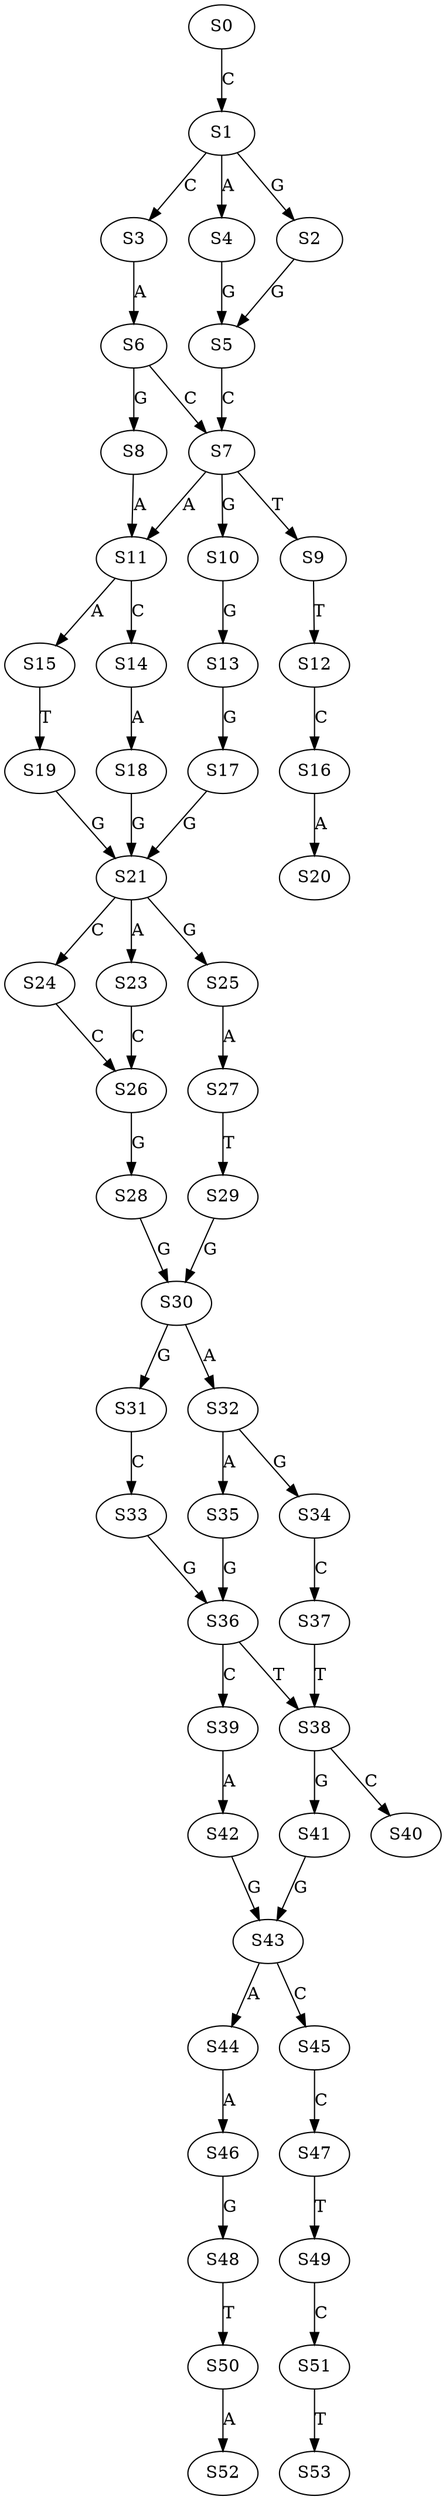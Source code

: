 strict digraph  {
	S0 -> S1 [ label = C ];
	S1 -> S2 [ label = G ];
	S1 -> S3 [ label = C ];
	S1 -> S4 [ label = A ];
	S2 -> S5 [ label = G ];
	S3 -> S6 [ label = A ];
	S4 -> S5 [ label = G ];
	S5 -> S7 [ label = C ];
	S6 -> S7 [ label = C ];
	S6 -> S8 [ label = G ];
	S7 -> S9 [ label = T ];
	S7 -> S10 [ label = G ];
	S7 -> S11 [ label = A ];
	S8 -> S11 [ label = A ];
	S9 -> S12 [ label = T ];
	S10 -> S13 [ label = G ];
	S11 -> S14 [ label = C ];
	S11 -> S15 [ label = A ];
	S12 -> S16 [ label = C ];
	S13 -> S17 [ label = G ];
	S14 -> S18 [ label = A ];
	S15 -> S19 [ label = T ];
	S16 -> S20 [ label = A ];
	S17 -> S21 [ label = G ];
	S18 -> S21 [ label = G ];
	S19 -> S21 [ label = G ];
	S21 -> S23 [ label = A ];
	S21 -> S24 [ label = C ];
	S21 -> S25 [ label = G ];
	S23 -> S26 [ label = C ];
	S24 -> S26 [ label = C ];
	S25 -> S27 [ label = A ];
	S26 -> S28 [ label = G ];
	S27 -> S29 [ label = T ];
	S28 -> S30 [ label = G ];
	S29 -> S30 [ label = G ];
	S30 -> S31 [ label = G ];
	S30 -> S32 [ label = A ];
	S31 -> S33 [ label = C ];
	S32 -> S34 [ label = G ];
	S32 -> S35 [ label = A ];
	S33 -> S36 [ label = G ];
	S34 -> S37 [ label = C ];
	S35 -> S36 [ label = G ];
	S36 -> S38 [ label = T ];
	S36 -> S39 [ label = C ];
	S37 -> S38 [ label = T ];
	S38 -> S40 [ label = C ];
	S38 -> S41 [ label = G ];
	S39 -> S42 [ label = A ];
	S41 -> S43 [ label = G ];
	S42 -> S43 [ label = G ];
	S43 -> S44 [ label = A ];
	S43 -> S45 [ label = C ];
	S44 -> S46 [ label = A ];
	S45 -> S47 [ label = C ];
	S46 -> S48 [ label = G ];
	S47 -> S49 [ label = T ];
	S48 -> S50 [ label = T ];
	S49 -> S51 [ label = C ];
	S50 -> S52 [ label = A ];
	S51 -> S53 [ label = T ];
}
